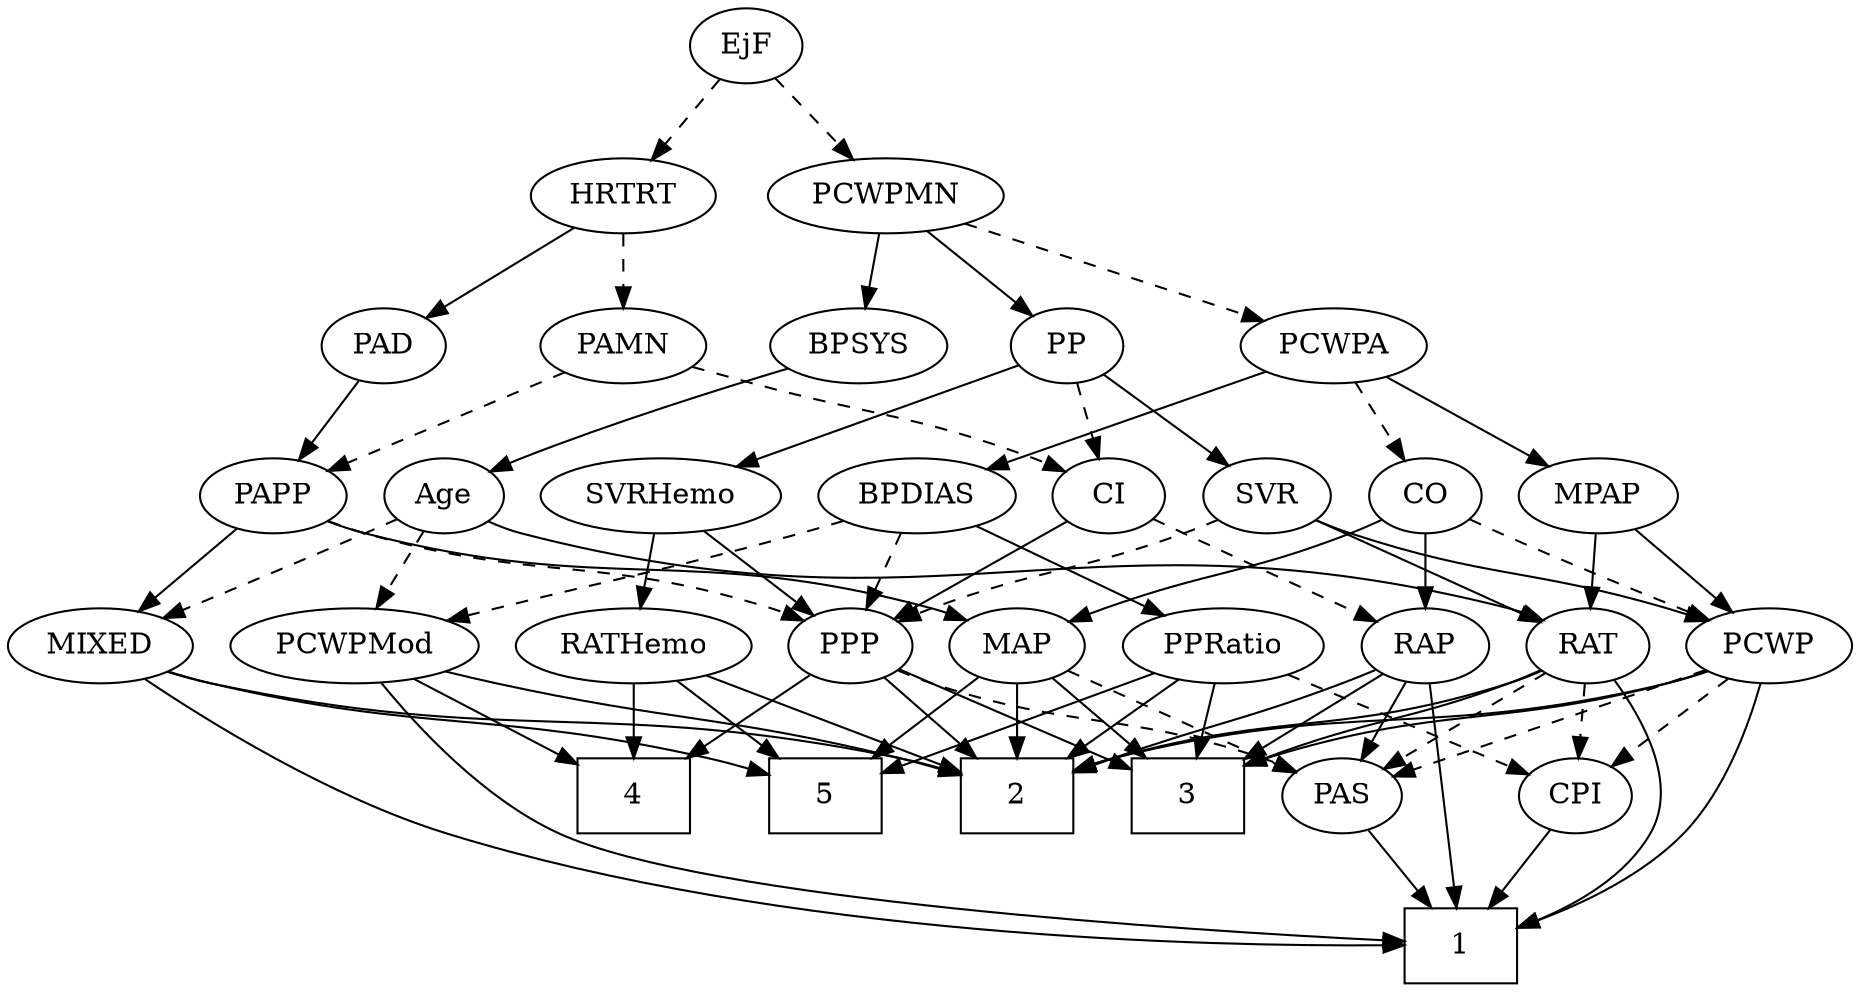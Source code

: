 strict digraph {
	graph [bb="0,0,801.39,468"];
	node [label="\N"];
	1	[height=0.5,
		pos="624.3,18",
		shape=box,
		width=0.75];
	2	[height=0.5,
		pos="425.3,90",
		shape=box,
		width=0.75];
	3	[height=0.5,
		pos="497.3,90",
		shape=box,
		width=0.75];
	4	[height=0.5,
		pos="269.3,90",
		shape=box,
		width=0.75];
	5	[height=0.5,
		pos="350.3,90",
		shape=box,
		width=0.75];
	RAP	[height=0.5,
		pos="613.3,162",
		width=0.77632];
	RAP -> 1	[pos="e,622.96,36.189 614.62,143.87 616.5,119.67 619.94,75.211 622.17,46.393",
		style=solid];
	RAP -> 2	[pos="e,452.64,104.39 591.58,150.46 586.61,148.21 581.31,145.93 576.3,144 529.14,125.87 513.01,127.25 462.19,108.07",
		style=solid];
	RAP -> 3	[pos="e,524.48,107.4 593.62,149.13 577.14,139.18 553.19,124.73 533.29,112.72",
		style=solid];
	PAS	[height=0.5,
		pos="569.3,90",
		width=0.75];
	RAP -> PAS	[pos="e,579.24,106.82 603.31,145.12 597.8,136.34 590.83,125.26 584.64,115.42",
		style=solid];
	PAS -> 1	[pos="e,610.84,36.127 581.23,73.811 588.04,65.141 596.76,54.052 604.56,44.12",
		style=solid];
	PAD	[height=0.5,
		pos="145.3,306",
		width=0.79437];
	PAPP	[height=0.5,
		pos="98.296,234",
		width=0.88464];
	PAD -> PAPP	[pos="e,109.25,251.31 134.63,289.12 128.83,280.47 121.51,269.58 114.97,259.83",
		style=solid];
	PAMN	[height=0.5,
		pos="252.3,306",
		width=1.011];
	CI	[height=0.5,
		pos="467.3,234",
		width=0.75];
	PAMN -> CI	[pos="e,446.21,245.63 282.51,295.77 290.86,293.23 299.92,290.5 308.3,288 362.88,271.73 378.05,272.22 431.3,252 433.14,251.3 435.02,250.55 \
436.9,249.76",
		style=dashed];
	PAMN -> PAPP	[pos="e,122.38,245.95 226.52,293.28 200.44,281.43 160.02,263.05 131.54,250.11",
		style=dashed];
	PCWP	[height=0.5,
		pos="766.3,162",
		width=0.97491];
	PCWP -> 1	[pos="e,651.44,26.337 763.42,143.96 759.34,124.45 750.16,92.546 731.3,72 712.49,51.516 684.01,37.946 661.16,29.67",
		style=solid];
	PCWP -> 2	[pos="e,452.47,104.88 740.1,149.74 734.32,147.58 728.16,145.52 722.3,144 612.02,115.5 575.53,139.97 462.22,107.74",
		style=solid];
	PCWP -> 3	[pos="e,524.52,104.73 740.04,149.97 734.26,147.79 728.12,145.67 722.3,144 643.13,121.37 616.58,133.48 534.29,107.86",
		style=solid];
	PCWP -> PAS	[pos="e,592.98,98.915 739.36,150.42 733.74,148.26 727.83,146.03 722.3,144 681.39,129.02 633.94,112.75 602.86,102.25",
		style=dashed];
	CPI	[height=0.5,
		pos="679.3,90",
		width=0.75];
	PCWP -> CPI	[pos="e,695.83,104.3 748.27,146.5 735.37,136.12 717.86,122.03 703.71,110.64",
		style=dashed];
	PCWPMod	[height=0.5,
		pos="150.3,162",
		width=1.4443];
	PCWPMod -> 1	[pos="e,597.15,20.317 160.58,144.3 174.34,123.54 200.83,88.797 233.3,72 294.62,40.268 501.82,25.646 587.13,20.864",
		style=solid];
	PCWPMod -> 2	[pos="e,397.87,103.8 188.91,149.8 196.32,147.78 204.03,145.76 211.3,144 288.48,125.33 310.6,131.99 386.3,108 387.01,107.77 387.73,107.54 \
388.45,107.3",
		style=solid];
	PCWPMod -> 4	[pos="e,242.02,107.04 175.53,146.15 192.3,136.29 214.58,123.19 233.21,112.23",
		style=solid];
	PCWPA	[height=0.5,
		pos="572.3,306",
		width=1.1555];
	CO	[height=0.5,
		pos="613.3,234",
		width=0.75];
	PCWPA -> CO	[pos="e,603.93,250.99 582.01,288.41 587.04,279.83 593.27,269.19 598.85,259.67",
		style=dashed];
	BPDIAS	[height=0.5,
		pos="380.3,234",
		width=1.1735];
	PCWPA -> BPDIAS	[pos="e,411.39,246.33 541.45,293.75 508.79,281.85 457.1,263 421.1,249.88",
		style=solid];
	MPAP	[height=0.5,
		pos="693.3,234",
		width=0.97491];
	PCWPA -> MPAP	[pos="e,670.67,248.09 596.2,291.17 615.04,280.27 641.46,264.99 661.99,253.11",
		style=solid];
	PCWPMN	[height=0.5,
		pos="366.3,378",
		width=1.3902];
	PCWPMN -> PCWPA	[pos="e,540.72,317.73 401.71,364.97 437.61,352.77 493.13,333.9 531.01,321.03",
		style=dashed];
	BPSYS	[height=0.5,
		pos="355.3,306",
		width=1.0471];
	PCWPMN -> BPSYS	[pos="e,357.98,324.1 363.58,359.7 362.37,351.98 360.91,342.71 359.56,334.11",
		style=solid];
	PP	[height=0.5,
		pos="450.3,306",
		width=0.75];
	PCWPMN -> PP	[pos="e,434.14,320.47 385.36,361.12 397.43,351.06 413.15,337.96 426.09,327.17",
		style=solid];
	CO -> RAP	[pos="e,613.3,180.1 613.3,215.7 613.3,207.98 613.3,198.71 613.3,190.11",
		style=solid];
	CO -> PCWP	[pos="e,740.68,174.46 634.59,222.88 639.42,220.6 644.53,218.21 649.3,216 676.87,203.25 708.23,189.06 731.54,178.57",
		style=dashed];
	MAP	[height=0.5,
		pos="439.3,162",
		width=0.84854];
	CO -> MAP	[pos="e,463.12,173.67 592.12,222.6 587.29,220.34 582.14,218.02 577.3,216 534.08,197.98 521.78,197.36 478.3,180 476.44,179.26 474.55,178.49 \
472.64,177.7",
		style=solid];
	CI -> RAP	[pos="e,591.56,173.42 488.53,222.82 513.25,210.97 554.31,191.28 582.53,177.75",
		style=dashed];
	PPP	[height=0.5,
		pos="363.3,162",
		width=0.75];
	CI -> PPP	[pos="e,381.73,175.41 448.7,220.49 432.44,209.54 408.6,193.49 390.24,181.14",
		style=solid];
	SVRHemo	[height=0.5,
		pos="270.3,234",
		width=1.3902];
	RATHemo	[height=0.5,
		pos="269.3,162",
		width=1.3721];
	SVRHemo -> RATHemo	[pos="e,269.54,180.1 270.05,215.7 269.94,207.98 269.81,198.71 269.68,190.11",
		style=solid];
	SVRHemo -> PPP	[pos="e,346.14,175.91 290.94,217.46 304.8,207.03 323.17,193.2 337.93,182.09",
		style=solid];
	MIXED	[height=0.5,
		pos="40.296,162",
		width=1.1193];
	MIXED -> 1	[pos="e,597.25,18.351 59.244,145.72 85.864,125.17 136.66,89.221 186.3,72 328.33,22.727 510.03,17.854 587.09,18.262",
		style=solid];
	MIXED -> 2	[pos="e,397.96,104.09 69.798,149.63 76.156,147.5 82.892,145.48 89.296,144 218.84,114.04 258,142.93 386.3,108 387.02,107.8 387.74,107.6 \
388.47,107.38",
		style=solid];
	MIXED -> 5	[pos="e,322.97,102.3 70.112,149.76 76.39,147.65 83.014,145.6 89.296,144 183.61,119.96 211.32,133.32 305.3,108 307.93,107.29 310.62,106.49 \
313.31,105.62",
		style=solid];
	Age	[height=0.5,
		pos="175.3,234",
		width=0.75];
	BPSYS -> Age	[pos="e,196.48,245.38 325.49,294.9 296.16,284.75 250.24,268.32 211.3,252 209.48,251.24 207.62,250.44 205.75,249.61",
		style=solid];
	BPDIAS -> PCWPMod	[pos="e,189.17,174.1 348.25,222.13 341.98,220.06 335.44,217.93 329.3,216 285.35,202.17 235.03,187.36 198.95,176.92",
		style=dashed];
	BPDIAS -> PPP	[pos="e,367.49,180.28 376.18,216.05 374.29,208.26 372,198.82 369.87,190.08",
		style=dashed];
	PPRatio	[height=0.5,
		pos="527.3,162",
		width=1.1013];
	BPDIAS -> PPRatio	[pos="e,500.63,175.7 407.6,220 431.27,208.73 465.67,192.35 491.53,180.03",
		style=solid];
	HRTRT	[height=0.5,
		pos="252.3,378",
		width=1.1013];
	HRTRT -> PAD	[pos="e,164.41,319.5 230.64,362.83 214.11,352.02 191.19,337.02 173.26,325.3",
		style=solid];
	HRTRT -> PAMN	[pos="e,252.3,324.1 252.3,359.7 252.3,351.98 252.3,342.71 252.3,334.11",
		style=dashed];
	RATHemo -> 2	[pos="e,398.18,103.17 299.37,147.5 324.96,136.02 361.77,119.51 388.99,107.29",
		style=solid];
	RATHemo -> 4	[pos="e,269.3,108.1 269.3,143.7 269.3,135.98 269.3,126.71 269.3,118.11",
		style=solid];
	RATHemo -> 5	[pos="e,330.57,108.04 287.68,145.12 298.07,136.14 311.26,124.73 322.86,114.71",
		style=solid];
	MAP -> 2	[pos="e,428.75,108.28 435.91,144.05 434.37,136.35 432.5,127.03 430.77,118.36",
		style=solid];
	MAP -> 3	[pos="e,482.83,108.46 452.17,145.46 459.26,136.91 468.24,126.07 476.32,116.32",
		style=solid];
	MAP -> 5	[pos="e,371.93,108.02 421.71,147.17 409.77,137.78 393.69,125.13 379.81,114.21",
		style=solid];
	MAP -> PAS	[pos="e,548.75,102.06 461.06,149.28 482.62,137.67 515.82,119.8 539.76,106.91",
		style=dashed];
	MPAP -> PCWP	[pos="e,750.49,178.16 709.14,217.81 719.09,208.27 732.09,195.8 743.18,185.17",
		style=solid];
	RAT	[height=0.5,
		pos="686.3,162",
		width=0.75827];
	MPAP -> RAT	[pos="e,688.01,180.1 691.57,215.7 690.79,207.98 689.87,198.71 689.01,190.11",
		style=solid];
	CPI -> 1	[pos="e,637.75,36.127 667.36,73.811 660.55,65.141 651.84,54.052 644.03,44.12",
		style=solid];
	PP -> CI	[pos="e,463.1,252.28 454.41,288.05 456.3,280.26 458.6,270.82 460.72,262.08",
		style=dashed];
	PP -> SVRHemo	[pos="e,302.95,247.7 427.5,296.13 398.7,284.94 348.59,265.45 312.68,251.48",
		style=solid];
	SVR	[height=0.5,
		pos="540.3,234",
		width=0.77632];
	PP -> SVR	[pos="e,523.14,248.35 467.22,291.83 480.72,281.34 499.81,266.49 515.1,254.6",
		style=solid];
	PPP -> 2	[pos="e,410.2,108.04 376.45,146.15 384.32,137.26 394.53,125.74 403.57,115.53",
		style=solid];
	PPP -> 3	[pos="e,469.89,105.32 383.94,150.22 404.38,139.54 436.11,122.96 460.81,110.06",
		style=solid];
	PPP -> 4	[pos="e,292.24,108.08 345.62,147.83 332.87,138.34 315.34,125.29 300.29,114.08",
		style=solid];
	PPP -> PAS	[pos="e,548.24,101.71 384.35,150.29 389.19,148.04 394.37,145.81 399.3,144 457.19,122.75 475.41,129.25 533.3,108 535.15,107.32 537.03,106.58 \
538.92,105.81",
		style=dashed];
	PAPP -> MIXED	[pos="e,53.941,179.47 85.424,217.46 78.124,208.65 68.824,197.43 60.566,187.46",
		style=solid];
	PAPP -> MAP	[pos="e,416.4,173.95 122.22,221.88 127.74,219.66 133.65,217.54 139.3,216 251.87,185.41 286.86,211.09 399.3,180 401.78,179.31 404.31,178.51 \
406.83,177.63",
		style=solid];
	PAPP -> PPP	[pos="e,342.72,173.8 122.28,222.1 127.79,219.86 133.69,217.68 139.3,216 220.79,191.58 246.41,206.37 327.3,180 329.22,179.37 331.17,178.67 \
333.12,177.91",
		style=dashed];
	SVR -> PCWP	[pos="e,739.49,173.97 561.93,222.24 566.91,220 572.23,217.78 577.3,216 639.96,194.04 658.98,200 722.3,180 724.84,179.2 727.46,178.32 730.08,\
177.4",
		style=solid];
	SVR -> PPP	[pos="e,384.45,173.45 518.54,222.58 513.57,220.31 508.28,218 503.3,216 457.91,197.77 444.59,198.47 399.3,180 397.47,179.26 395.61,178.47 \
393.74,177.65",
		style=dashed];
	SVR -> RAT	[pos="e,664.77,173.32 562.15,222.52 586.92,210.65 627.46,191.21 655.44,177.79",
		style=solid];
	RAT -> 1	[pos="e,651.58,26.659 698.58,145.73 711.76,127.34 729.06,95.952 715.3,72 703.63,51.704 680.87,38.451 661.03,30.274",
		style=solid];
	RAT -> 2	[pos="e,452.52,104.73 665.34,150.02 660.49,147.78 655.29,145.63 650.3,144 572,118.51 544.64,133.27 462.29,107.85",
		style=solid];
	RAT -> 3	[pos="e,524.64,104.4 665.2,150.42 660.36,148.17 655.19,145.9 650.3,144 602.34,125.41 585.83,127.37 534,107.99",
		style=solid];
	RAT -> PAS	[pos="e,588.94,102.75 666.71,149.28 647.82,137.98 619,120.74 597.61,107.94",
		style=dashed];
	RAT -> CPI	[pos="e,681.01,108.1 684.57,143.7 683.79,135.98 682.87,126.71 682.01,118.11",
		style=dashed];
	PPRatio -> 2	[pos="e,450.36,108.2 506.16,146.5 492.47,137.1 474.36,124.67 458.74,113.95",
		style=solid];
	PPRatio -> 3	[pos="e,504.7,108.28 520.03,144.05 516.62,136.09 512.47,126.41 508.66,117.51",
		style=solid];
	PPRatio -> 5	[pos="e,377.51,103.04 497.53,150.01 469.48,139.54 426.34,123.18 389.3,108 388.46,107.66 387.61,107.31 386.76,106.95",
		style=solid];
	PPRatio -> CPI	[pos="e,657.65,100.97 554.12,148.65 580.5,136.5 620.73,117.97 648.42,105.22",
		style=dashed];
	Age -> PCWPMod	[pos="e,156.35,179.96 169.37,216.41 166.52,208.42 163.03,198.64 159.81,189.64",
		style=dashed];
	Age -> MIXED	[pos="e,65.489,176.06 154.5,222.22 133.16,211.15 99.595,193.75 74.368,180.67",
		style=dashed];
	Age -> RAT	[pos="e,665.84,174.21 195.75,221.79 200.71,219.52 206.09,217.39 211.3,216 400.41,165.39 461.19,230.61 650.3,180 652.25,179.48 654.23,178.85 \
656.2,178.15",
		style=solid];
	EjF	[height=0.5,
		pos="306.3,450",
		width=0.75];
	EjF -> PCWPMN	[pos="e,352.04,395.63 319.32,433.81 326.93,424.93 336.72,413.5 345.39,403.39",
		style=dashed];
	EjF -> HRTRT	[pos="e,265,395.47 294.31,433.46 287.52,424.65 278.86,413.43 271.17,403.46",
		style=dashed];
}
